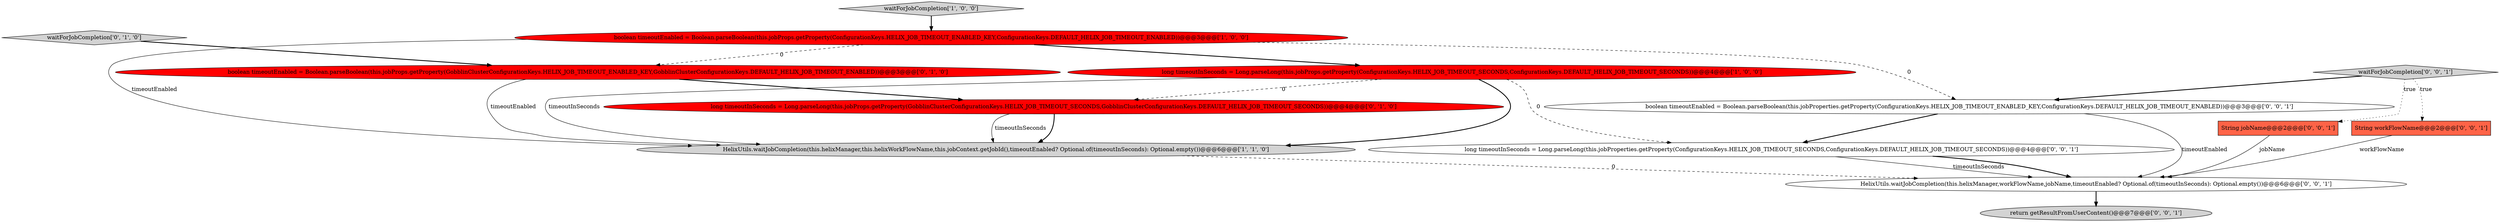 digraph {
4 [style = filled, label = "boolean timeoutEnabled = Boolean.parseBoolean(this.jobProps.getProperty(GobblinClusterConfigurationKeys.HELIX_JOB_TIMEOUT_ENABLED_KEY,GobblinClusterConfigurationKeys.DEFAULT_HELIX_JOB_TIMEOUT_ENABLED))@@@3@@@['0', '1', '0']", fillcolor = red, shape = ellipse image = "AAA1AAABBB2BBB"];
7 [style = filled, label = "waitForJobCompletion['0', '0', '1']", fillcolor = lightgray, shape = diamond image = "AAA0AAABBB3BBB"];
3 [style = filled, label = "long timeoutInSeconds = Long.parseLong(this.jobProps.getProperty(ConfigurationKeys.HELIX_JOB_TIMEOUT_SECONDS,ConfigurationKeys.DEFAULT_HELIX_JOB_TIMEOUT_SECONDS))@@@4@@@['1', '0', '0']", fillcolor = red, shape = ellipse image = "AAA1AAABBB1BBB"];
11 [style = filled, label = "boolean timeoutEnabled = Boolean.parseBoolean(this.jobProperties.getProperty(ConfigurationKeys.HELIX_JOB_TIMEOUT_ENABLED_KEY,ConfigurationKeys.DEFAULT_HELIX_JOB_TIMEOUT_ENABLED))@@@3@@@['0', '0', '1']", fillcolor = white, shape = ellipse image = "AAA0AAABBB3BBB"];
8 [style = filled, label = "String jobName@@@2@@@['0', '0', '1']", fillcolor = tomato, shape = box image = "AAA0AAABBB3BBB"];
13 [style = filled, label = "String workFlowName@@@2@@@['0', '0', '1']", fillcolor = tomato, shape = box image = "AAA0AAABBB3BBB"];
9 [style = filled, label = "return getResultFromUserContent()@@@7@@@['0', '0', '1']", fillcolor = lightgray, shape = ellipse image = "AAA0AAABBB3BBB"];
10 [style = filled, label = "HelixUtils.waitJobCompletion(this.helixManager,workFlowName,jobName,timeoutEnabled? Optional.of(timeoutInSeconds): Optional.empty())@@@6@@@['0', '0', '1']", fillcolor = white, shape = ellipse image = "AAA0AAABBB3BBB"];
6 [style = filled, label = "long timeoutInSeconds = Long.parseLong(this.jobProps.getProperty(GobblinClusterConfigurationKeys.HELIX_JOB_TIMEOUT_SECONDS,GobblinClusterConfigurationKeys.DEFAULT_HELIX_JOB_TIMEOUT_SECONDS))@@@4@@@['0', '1', '0']", fillcolor = red, shape = ellipse image = "AAA1AAABBB2BBB"];
12 [style = filled, label = "long timeoutInSeconds = Long.parseLong(this.jobProperties.getProperty(ConfigurationKeys.HELIX_JOB_TIMEOUT_SECONDS,ConfigurationKeys.DEFAULT_HELIX_JOB_TIMEOUT_SECONDS))@@@4@@@['0', '0', '1']", fillcolor = white, shape = ellipse image = "AAA0AAABBB3BBB"];
1 [style = filled, label = "HelixUtils.waitJobCompletion(this.helixManager,this.helixWorkFlowName,this.jobContext.getJobId(),timeoutEnabled? Optional.of(timeoutInSeconds): Optional.empty())@@@6@@@['1', '1', '0']", fillcolor = lightgray, shape = ellipse image = "AAA0AAABBB1BBB"];
2 [style = filled, label = "boolean timeoutEnabled = Boolean.parseBoolean(this.jobProps.getProperty(ConfigurationKeys.HELIX_JOB_TIMEOUT_ENABLED_KEY,ConfigurationKeys.DEFAULT_HELIX_JOB_TIMEOUT_ENABLED))@@@3@@@['1', '0', '0']", fillcolor = red, shape = ellipse image = "AAA1AAABBB1BBB"];
5 [style = filled, label = "waitForJobCompletion['0', '1', '0']", fillcolor = lightgray, shape = diamond image = "AAA0AAABBB2BBB"];
0 [style = filled, label = "waitForJobCompletion['1', '0', '0']", fillcolor = lightgray, shape = diamond image = "AAA0AAABBB1BBB"];
4->1 [style = solid, label="timeoutEnabled"];
8->10 [style = solid, label="jobName"];
7->11 [style = bold, label=""];
3->6 [style = dashed, label="0"];
3->1 [style = bold, label=""];
4->6 [style = bold, label=""];
7->13 [style = dotted, label="true"];
2->3 [style = bold, label=""];
0->2 [style = bold, label=""];
11->12 [style = bold, label=""];
1->10 [style = dashed, label="0"];
12->10 [style = solid, label="timeoutInSeconds"];
6->1 [style = bold, label=""];
3->1 [style = solid, label="timeoutInSeconds"];
12->10 [style = bold, label=""];
3->12 [style = dashed, label="0"];
13->10 [style = solid, label="workFlowName"];
5->4 [style = bold, label=""];
6->1 [style = solid, label="timeoutInSeconds"];
2->11 [style = dashed, label="0"];
10->9 [style = bold, label=""];
2->1 [style = solid, label="timeoutEnabled"];
11->10 [style = solid, label="timeoutEnabled"];
7->8 [style = dotted, label="true"];
2->4 [style = dashed, label="0"];
}
